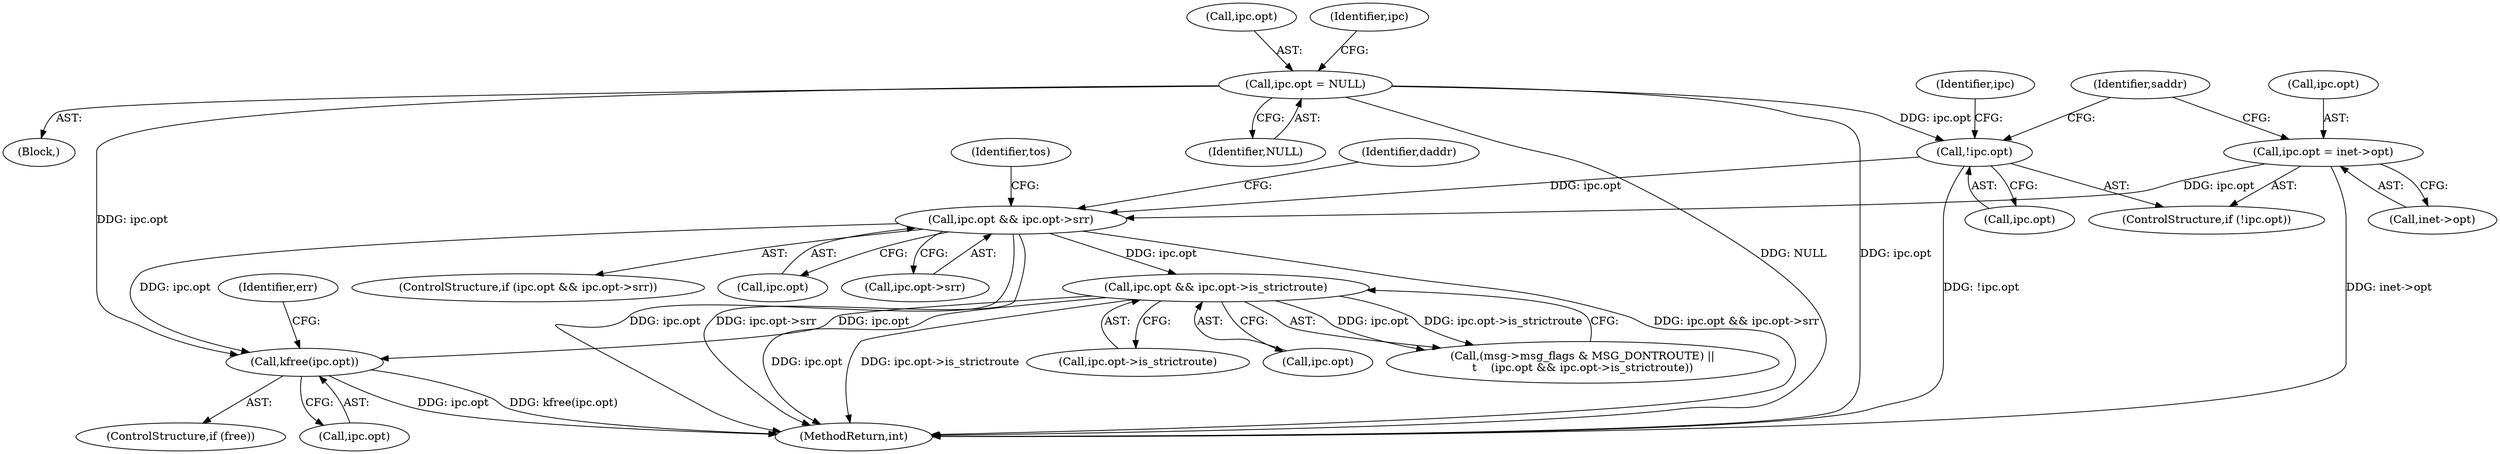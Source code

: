 digraph "0_linux_f6d8bd051c391c1c0458a30b2a7abcd939329259_32@API" {
"1000765" [label="(Call,kfree(ipc.opt))"];
"1000395" [label="(Call,ipc.opt && ipc.opt->srr)"];
"1000375" [label="(Call,ipc.opt = inet->opt)"];
"1000371" [label="(Call,!ipc.opt)"];
"1000185" [label="(Call,ipc.opt = NULL)"];
"1000438" [label="(Call,ipc.opt && ipc.opt->is_strictroute)"];
"1000438" [label="(Call,ipc.opt && ipc.opt->is_strictroute)"];
"1000765" [label="(Call,kfree(ipc.opt))"];
"1000399" [label="(Call,ipc.opt->srr)"];
"1000422" [label="(Identifier,tos)"];
"1000375" [label="(Call,ipc.opt = inet->opt)"];
"1000379" [label="(Call,inet->opt)"];
"1000376" [label="(Call,ipc.opt)"];
"1000115" [label="(Block,)"];
"1000186" [label="(Call,ipc.opt)"];
"1000372" [label="(Call,ipc.opt)"];
"1000432" [label="(Call,(msg->msg_flags & MSG_DONTROUTE) ||\n\t    (ipc.opt && ipc.opt->is_strictroute))"];
"1000394" [label="(ControlStructure,if (ipc.opt && ipc.opt->srr))"];
"1000439" [label="(Call,ipc.opt)"];
"1000407" [label="(Identifier,daddr)"];
"1000442" [label="(Call,ipc.opt->is_strictroute)"];
"1000396" [label="(Call,ipc.opt)"];
"1000370" [label="(ControlStructure,if (!ipc.opt))"];
"1000371" [label="(Call,!ipc.opt)"];
"1000763" [label="(ControlStructure,if (free))"];
"1000189" [label="(Identifier,NULL)"];
"1000766" [label="(Call,ipc.opt)"];
"1000395" [label="(Call,ipc.opt && ipc.opt->srr)"];
"1000383" [label="(Identifier,saddr)"];
"1000771" [label="(Identifier,err)"];
"1000192" [label="(Identifier,ipc)"];
"1000377" [label="(Identifier,ipc)"];
"1000185" [label="(Call,ipc.opt = NULL)"];
"1000816" [label="(MethodReturn,int)"];
"1000765" -> "1000763"  [label="AST: "];
"1000765" -> "1000766"  [label="CFG: "];
"1000766" -> "1000765"  [label="AST: "];
"1000771" -> "1000765"  [label="CFG: "];
"1000765" -> "1000816"  [label="DDG: ipc.opt"];
"1000765" -> "1000816"  [label="DDG: kfree(ipc.opt)"];
"1000395" -> "1000765"  [label="DDG: ipc.opt"];
"1000185" -> "1000765"  [label="DDG: ipc.opt"];
"1000438" -> "1000765"  [label="DDG: ipc.opt"];
"1000395" -> "1000394"  [label="AST: "];
"1000395" -> "1000396"  [label="CFG: "];
"1000395" -> "1000399"  [label="CFG: "];
"1000396" -> "1000395"  [label="AST: "];
"1000399" -> "1000395"  [label="AST: "];
"1000407" -> "1000395"  [label="CFG: "];
"1000422" -> "1000395"  [label="CFG: "];
"1000395" -> "1000816"  [label="DDG: ipc.opt"];
"1000395" -> "1000816"  [label="DDG: ipc.opt->srr"];
"1000395" -> "1000816"  [label="DDG: ipc.opt && ipc.opt->srr"];
"1000375" -> "1000395"  [label="DDG: ipc.opt"];
"1000371" -> "1000395"  [label="DDG: ipc.opt"];
"1000395" -> "1000438"  [label="DDG: ipc.opt"];
"1000375" -> "1000370"  [label="AST: "];
"1000375" -> "1000379"  [label="CFG: "];
"1000376" -> "1000375"  [label="AST: "];
"1000379" -> "1000375"  [label="AST: "];
"1000383" -> "1000375"  [label="CFG: "];
"1000375" -> "1000816"  [label="DDG: inet->opt"];
"1000371" -> "1000370"  [label="AST: "];
"1000371" -> "1000372"  [label="CFG: "];
"1000372" -> "1000371"  [label="AST: "];
"1000377" -> "1000371"  [label="CFG: "];
"1000383" -> "1000371"  [label="CFG: "];
"1000371" -> "1000816"  [label="DDG: !ipc.opt"];
"1000185" -> "1000371"  [label="DDG: ipc.opt"];
"1000185" -> "1000115"  [label="AST: "];
"1000185" -> "1000189"  [label="CFG: "];
"1000186" -> "1000185"  [label="AST: "];
"1000189" -> "1000185"  [label="AST: "];
"1000192" -> "1000185"  [label="CFG: "];
"1000185" -> "1000816"  [label="DDG: ipc.opt"];
"1000185" -> "1000816"  [label="DDG: NULL"];
"1000438" -> "1000432"  [label="AST: "];
"1000438" -> "1000439"  [label="CFG: "];
"1000438" -> "1000442"  [label="CFG: "];
"1000439" -> "1000438"  [label="AST: "];
"1000442" -> "1000438"  [label="AST: "];
"1000432" -> "1000438"  [label="CFG: "];
"1000438" -> "1000816"  [label="DDG: ipc.opt->is_strictroute"];
"1000438" -> "1000816"  [label="DDG: ipc.opt"];
"1000438" -> "1000432"  [label="DDG: ipc.opt"];
"1000438" -> "1000432"  [label="DDG: ipc.opt->is_strictroute"];
}
